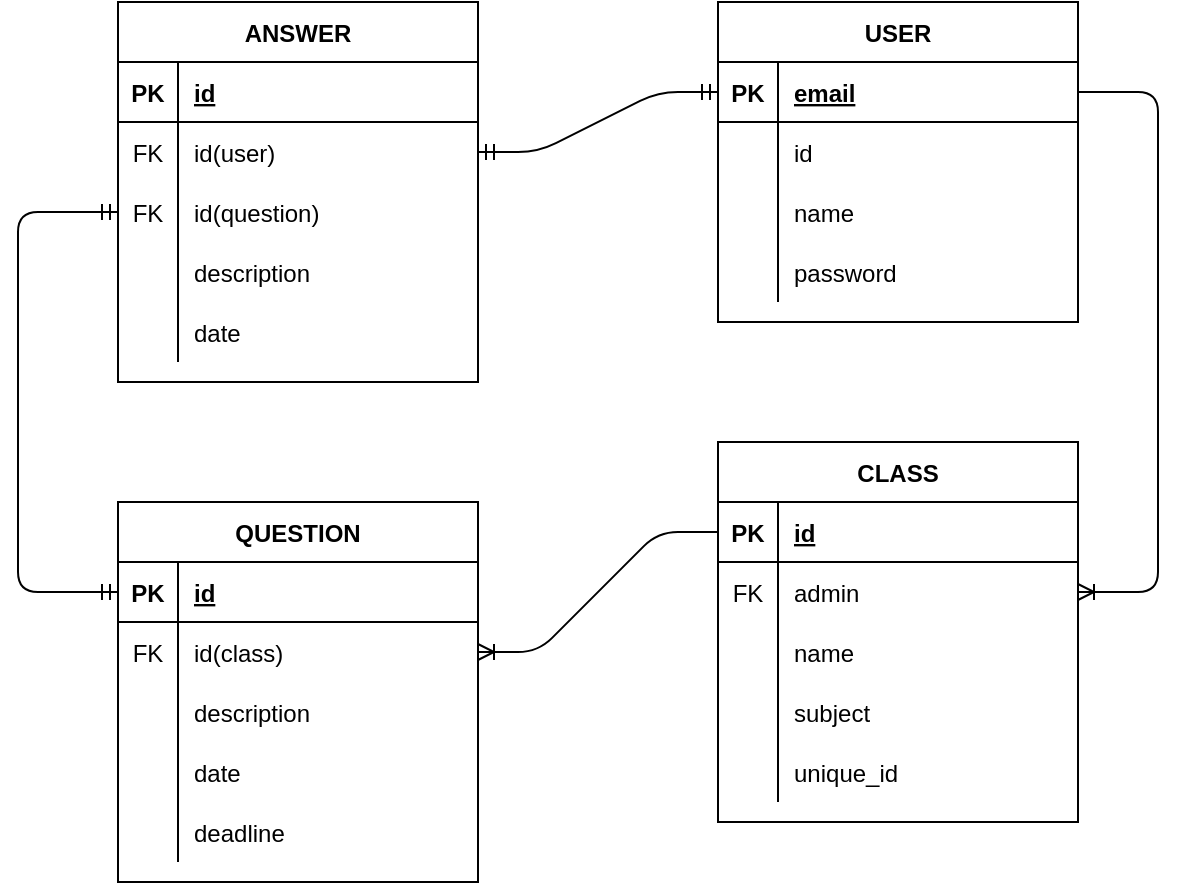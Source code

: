 <mxfile version="14.6.12" type="github">
  <diagram id="W_Eg1-opb3Ql67JinVQv" name="Page-1">
    <mxGraphModel dx="1427" dy="524" grid="0" gridSize="10" guides="1" tooltips="1" connect="1" arrows="1" fold="1" page="0" pageScale="1" pageWidth="850" pageHeight="1100" math="0" shadow="0">
      <root>
        <mxCell id="0" />
        <mxCell id="1" parent="0" />
        <mxCell id="wX3Mv3e7c8VZjzWklOIF-1" value="USER" style="shape=table;startSize=30;container=1;collapsible=1;childLayout=tableLayout;fixedRows=1;rowLines=0;fontStyle=1;align=center;resizeLast=1;" vertex="1" parent="1">
          <mxGeometry x="70" y="40" width="180" height="160" as="geometry" />
        </mxCell>
        <mxCell id="wX3Mv3e7c8VZjzWklOIF-2" value="" style="shape=partialRectangle;collapsible=0;dropTarget=0;pointerEvents=0;fillColor=none;top=0;left=0;bottom=1;right=0;points=[[0,0.5],[1,0.5]];portConstraint=eastwest;" vertex="1" parent="wX3Mv3e7c8VZjzWklOIF-1">
          <mxGeometry y="30" width="180" height="30" as="geometry" />
        </mxCell>
        <mxCell id="wX3Mv3e7c8VZjzWklOIF-3" value="PK" style="shape=partialRectangle;connectable=0;fillColor=none;top=0;left=0;bottom=0;right=0;fontStyle=1;overflow=hidden;" vertex="1" parent="wX3Mv3e7c8VZjzWklOIF-2">
          <mxGeometry width="30" height="30" as="geometry" />
        </mxCell>
        <mxCell id="wX3Mv3e7c8VZjzWklOIF-4" value="email" style="shape=partialRectangle;connectable=0;fillColor=none;top=0;left=0;bottom=0;right=0;align=left;spacingLeft=6;fontStyle=5;overflow=hidden;" vertex="1" parent="wX3Mv3e7c8VZjzWklOIF-2">
          <mxGeometry x="30" width="150" height="30" as="geometry" />
        </mxCell>
        <mxCell id="wX3Mv3e7c8VZjzWklOIF-5" value="" style="shape=partialRectangle;collapsible=0;dropTarget=0;pointerEvents=0;fillColor=none;top=0;left=0;bottom=0;right=0;points=[[0,0.5],[1,0.5]];portConstraint=eastwest;" vertex="1" parent="wX3Mv3e7c8VZjzWklOIF-1">
          <mxGeometry y="60" width="180" height="30" as="geometry" />
        </mxCell>
        <mxCell id="wX3Mv3e7c8VZjzWklOIF-6" value="" style="shape=partialRectangle;connectable=0;fillColor=none;top=0;left=0;bottom=0;right=0;editable=1;overflow=hidden;" vertex="1" parent="wX3Mv3e7c8VZjzWklOIF-5">
          <mxGeometry width="30" height="30" as="geometry" />
        </mxCell>
        <mxCell id="wX3Mv3e7c8VZjzWklOIF-7" value="id" style="shape=partialRectangle;connectable=0;fillColor=none;top=0;left=0;bottom=0;right=0;align=left;spacingLeft=6;overflow=hidden;" vertex="1" parent="wX3Mv3e7c8VZjzWklOIF-5">
          <mxGeometry x="30" width="150" height="30" as="geometry" />
        </mxCell>
        <mxCell id="wX3Mv3e7c8VZjzWklOIF-8" value="" style="shape=partialRectangle;collapsible=0;dropTarget=0;pointerEvents=0;fillColor=none;top=0;left=0;bottom=0;right=0;points=[[0,0.5],[1,0.5]];portConstraint=eastwest;" vertex="1" parent="wX3Mv3e7c8VZjzWklOIF-1">
          <mxGeometry y="90" width="180" height="30" as="geometry" />
        </mxCell>
        <mxCell id="wX3Mv3e7c8VZjzWklOIF-9" value="" style="shape=partialRectangle;connectable=0;fillColor=none;top=0;left=0;bottom=0;right=0;editable=1;overflow=hidden;" vertex="1" parent="wX3Mv3e7c8VZjzWklOIF-8">
          <mxGeometry width="30" height="30" as="geometry" />
        </mxCell>
        <mxCell id="wX3Mv3e7c8VZjzWklOIF-10" value="name" style="shape=partialRectangle;connectable=0;fillColor=none;top=0;left=0;bottom=0;right=0;align=left;spacingLeft=6;overflow=hidden;" vertex="1" parent="wX3Mv3e7c8VZjzWklOIF-8">
          <mxGeometry x="30" width="150" height="30" as="geometry" />
        </mxCell>
        <mxCell id="wX3Mv3e7c8VZjzWklOIF-11" value="" style="shape=partialRectangle;collapsible=0;dropTarget=0;pointerEvents=0;fillColor=none;top=0;left=0;bottom=0;right=0;points=[[0,0.5],[1,0.5]];portConstraint=eastwest;" vertex="1" parent="wX3Mv3e7c8VZjzWklOIF-1">
          <mxGeometry y="120" width="180" height="30" as="geometry" />
        </mxCell>
        <mxCell id="wX3Mv3e7c8VZjzWklOIF-12" value="" style="shape=partialRectangle;connectable=0;fillColor=none;top=0;left=0;bottom=0;right=0;editable=1;overflow=hidden;" vertex="1" parent="wX3Mv3e7c8VZjzWklOIF-11">
          <mxGeometry width="30" height="30" as="geometry" />
        </mxCell>
        <mxCell id="wX3Mv3e7c8VZjzWklOIF-13" value="password" style="shape=partialRectangle;connectable=0;fillColor=none;top=0;left=0;bottom=0;right=0;align=left;spacingLeft=6;overflow=hidden;" vertex="1" parent="wX3Mv3e7c8VZjzWklOIF-11">
          <mxGeometry x="30" width="150" height="30" as="geometry" />
        </mxCell>
        <mxCell id="wX3Mv3e7c8VZjzWklOIF-14" value="CLASS" style="shape=table;startSize=30;container=1;collapsible=1;childLayout=tableLayout;fixedRows=1;rowLines=0;fontStyle=1;align=center;resizeLast=1;" vertex="1" parent="1">
          <mxGeometry x="70" y="260" width="180" height="190" as="geometry" />
        </mxCell>
        <mxCell id="wX3Mv3e7c8VZjzWklOIF-15" value="" style="shape=partialRectangle;collapsible=0;dropTarget=0;pointerEvents=0;fillColor=none;top=0;left=0;bottom=1;right=0;points=[[0,0.5],[1,0.5]];portConstraint=eastwest;" vertex="1" parent="wX3Mv3e7c8VZjzWklOIF-14">
          <mxGeometry y="30" width="180" height="30" as="geometry" />
        </mxCell>
        <mxCell id="wX3Mv3e7c8VZjzWklOIF-16" value="PK" style="shape=partialRectangle;connectable=0;fillColor=none;top=0;left=0;bottom=0;right=0;fontStyle=1;overflow=hidden;" vertex="1" parent="wX3Mv3e7c8VZjzWklOIF-15">
          <mxGeometry width="30" height="30" as="geometry" />
        </mxCell>
        <mxCell id="wX3Mv3e7c8VZjzWklOIF-17" value="id" style="shape=partialRectangle;connectable=0;fillColor=none;top=0;left=0;bottom=0;right=0;align=left;spacingLeft=6;fontStyle=5;overflow=hidden;" vertex="1" parent="wX3Mv3e7c8VZjzWklOIF-15">
          <mxGeometry x="30" width="150" height="30" as="geometry" />
        </mxCell>
        <mxCell id="wX3Mv3e7c8VZjzWklOIF-18" value="" style="shape=partialRectangle;collapsible=0;dropTarget=0;pointerEvents=0;fillColor=none;top=0;left=0;bottom=0;right=0;points=[[0,0.5],[1,0.5]];portConstraint=eastwest;" vertex="1" parent="wX3Mv3e7c8VZjzWklOIF-14">
          <mxGeometry y="60" width="180" height="30" as="geometry" />
        </mxCell>
        <mxCell id="wX3Mv3e7c8VZjzWklOIF-19" value="FK" style="shape=partialRectangle;connectable=0;fillColor=none;top=0;left=0;bottom=0;right=0;editable=1;overflow=hidden;" vertex="1" parent="wX3Mv3e7c8VZjzWklOIF-18">
          <mxGeometry width="30" height="30" as="geometry" />
        </mxCell>
        <mxCell id="wX3Mv3e7c8VZjzWklOIF-20" value="admin" style="shape=partialRectangle;connectable=0;fillColor=none;top=0;left=0;bottom=0;right=0;align=left;spacingLeft=6;overflow=hidden;" vertex="1" parent="wX3Mv3e7c8VZjzWklOIF-18">
          <mxGeometry x="30" width="150" height="30" as="geometry" />
        </mxCell>
        <mxCell id="wX3Mv3e7c8VZjzWklOIF-21" value="" style="shape=partialRectangle;collapsible=0;dropTarget=0;pointerEvents=0;fillColor=none;top=0;left=0;bottom=0;right=0;points=[[0,0.5],[1,0.5]];portConstraint=eastwest;" vertex="1" parent="wX3Mv3e7c8VZjzWklOIF-14">
          <mxGeometry y="90" width="180" height="30" as="geometry" />
        </mxCell>
        <mxCell id="wX3Mv3e7c8VZjzWklOIF-22" value="" style="shape=partialRectangle;connectable=0;fillColor=none;top=0;left=0;bottom=0;right=0;editable=1;overflow=hidden;" vertex="1" parent="wX3Mv3e7c8VZjzWklOIF-21">
          <mxGeometry width="30" height="30" as="geometry" />
        </mxCell>
        <mxCell id="wX3Mv3e7c8VZjzWklOIF-23" value="name" style="shape=partialRectangle;connectable=0;fillColor=none;top=0;left=0;bottom=0;right=0;align=left;spacingLeft=6;overflow=hidden;" vertex="1" parent="wX3Mv3e7c8VZjzWklOIF-21">
          <mxGeometry x="30" width="150" height="30" as="geometry" />
        </mxCell>
        <mxCell id="wX3Mv3e7c8VZjzWklOIF-24" value="" style="shape=partialRectangle;collapsible=0;dropTarget=0;pointerEvents=0;fillColor=none;top=0;left=0;bottom=0;right=0;points=[[0,0.5],[1,0.5]];portConstraint=eastwest;" vertex="1" parent="wX3Mv3e7c8VZjzWklOIF-14">
          <mxGeometry y="120" width="180" height="30" as="geometry" />
        </mxCell>
        <mxCell id="wX3Mv3e7c8VZjzWklOIF-25" value="" style="shape=partialRectangle;connectable=0;fillColor=none;top=0;left=0;bottom=0;right=0;editable=1;overflow=hidden;" vertex="1" parent="wX3Mv3e7c8VZjzWklOIF-24">
          <mxGeometry width="30" height="30" as="geometry" />
        </mxCell>
        <mxCell id="wX3Mv3e7c8VZjzWklOIF-26" value="subject" style="shape=partialRectangle;connectable=0;fillColor=none;top=0;left=0;bottom=0;right=0;align=left;spacingLeft=6;overflow=hidden;" vertex="1" parent="wX3Mv3e7c8VZjzWklOIF-24">
          <mxGeometry x="30" width="150" height="30" as="geometry" />
        </mxCell>
        <mxCell id="wX3Mv3e7c8VZjzWklOIF-27" value="" style="shape=partialRectangle;collapsible=0;dropTarget=0;pointerEvents=0;fillColor=none;top=0;left=0;bottom=0;right=0;points=[[0,0.5],[1,0.5]];portConstraint=eastwest;" vertex="1" parent="wX3Mv3e7c8VZjzWklOIF-14">
          <mxGeometry y="150" width="180" height="30" as="geometry" />
        </mxCell>
        <mxCell id="wX3Mv3e7c8VZjzWklOIF-28" value="" style="shape=partialRectangle;connectable=0;fillColor=none;top=0;left=0;bottom=0;right=0;editable=1;overflow=hidden;" vertex="1" parent="wX3Mv3e7c8VZjzWklOIF-27">
          <mxGeometry width="30" height="30" as="geometry" />
        </mxCell>
        <mxCell id="wX3Mv3e7c8VZjzWklOIF-29" value="unique_id" style="shape=partialRectangle;connectable=0;fillColor=none;top=0;left=0;bottom=0;right=0;align=left;spacingLeft=6;overflow=hidden;" vertex="1" parent="wX3Mv3e7c8VZjzWklOIF-27">
          <mxGeometry x="30" width="150" height="30" as="geometry" />
        </mxCell>
        <mxCell id="wX3Mv3e7c8VZjzWklOIF-30" value="QUESTION" style="shape=table;startSize=30;container=1;collapsible=1;childLayout=tableLayout;fixedRows=1;rowLines=0;fontStyle=1;align=center;resizeLast=1;" vertex="1" parent="1">
          <mxGeometry x="-230" y="290" width="180" height="190" as="geometry" />
        </mxCell>
        <mxCell id="wX3Mv3e7c8VZjzWklOIF-31" value="" style="shape=partialRectangle;collapsible=0;dropTarget=0;pointerEvents=0;fillColor=none;top=0;left=0;bottom=1;right=0;points=[[0,0.5],[1,0.5]];portConstraint=eastwest;" vertex="1" parent="wX3Mv3e7c8VZjzWklOIF-30">
          <mxGeometry y="30" width="180" height="30" as="geometry" />
        </mxCell>
        <mxCell id="wX3Mv3e7c8VZjzWklOIF-32" value="PK" style="shape=partialRectangle;connectable=0;fillColor=none;top=0;left=0;bottom=0;right=0;fontStyle=1;overflow=hidden;" vertex="1" parent="wX3Mv3e7c8VZjzWklOIF-31">
          <mxGeometry width="30" height="30" as="geometry" />
        </mxCell>
        <mxCell id="wX3Mv3e7c8VZjzWklOIF-33" value="id" style="shape=partialRectangle;connectable=0;fillColor=none;top=0;left=0;bottom=0;right=0;align=left;spacingLeft=6;fontStyle=5;overflow=hidden;" vertex="1" parent="wX3Mv3e7c8VZjzWklOIF-31">
          <mxGeometry x="30" width="150" height="30" as="geometry" />
        </mxCell>
        <mxCell id="wX3Mv3e7c8VZjzWklOIF-34" value="" style="shape=partialRectangle;collapsible=0;dropTarget=0;pointerEvents=0;fillColor=none;top=0;left=0;bottom=0;right=0;points=[[0,0.5],[1,0.5]];portConstraint=eastwest;" vertex="1" parent="wX3Mv3e7c8VZjzWklOIF-30">
          <mxGeometry y="60" width="180" height="30" as="geometry" />
        </mxCell>
        <mxCell id="wX3Mv3e7c8VZjzWklOIF-35" value="FK" style="shape=partialRectangle;connectable=0;fillColor=none;top=0;left=0;bottom=0;right=0;editable=1;overflow=hidden;" vertex="1" parent="wX3Mv3e7c8VZjzWklOIF-34">
          <mxGeometry width="30" height="30" as="geometry" />
        </mxCell>
        <mxCell id="wX3Mv3e7c8VZjzWklOIF-36" value="id(class)" style="shape=partialRectangle;connectable=0;fillColor=none;top=0;left=0;bottom=0;right=0;align=left;spacingLeft=6;overflow=hidden;" vertex="1" parent="wX3Mv3e7c8VZjzWklOIF-34">
          <mxGeometry x="30" width="150" height="30" as="geometry" />
        </mxCell>
        <mxCell id="wX3Mv3e7c8VZjzWklOIF-37" value="" style="shape=partialRectangle;collapsible=0;dropTarget=0;pointerEvents=0;fillColor=none;top=0;left=0;bottom=0;right=0;points=[[0,0.5],[1,0.5]];portConstraint=eastwest;" vertex="1" parent="wX3Mv3e7c8VZjzWklOIF-30">
          <mxGeometry y="90" width="180" height="30" as="geometry" />
        </mxCell>
        <mxCell id="wX3Mv3e7c8VZjzWklOIF-38" value="" style="shape=partialRectangle;connectable=0;fillColor=none;top=0;left=0;bottom=0;right=0;editable=1;overflow=hidden;" vertex="1" parent="wX3Mv3e7c8VZjzWklOIF-37">
          <mxGeometry width="30" height="30" as="geometry" />
        </mxCell>
        <mxCell id="wX3Mv3e7c8VZjzWklOIF-39" value="description" style="shape=partialRectangle;connectable=0;fillColor=none;top=0;left=0;bottom=0;right=0;align=left;spacingLeft=6;overflow=hidden;" vertex="1" parent="wX3Mv3e7c8VZjzWklOIF-37">
          <mxGeometry x="30" width="150" height="30" as="geometry" />
        </mxCell>
        <mxCell id="wX3Mv3e7c8VZjzWklOIF-40" value="" style="shape=partialRectangle;collapsible=0;dropTarget=0;pointerEvents=0;fillColor=none;top=0;left=0;bottom=0;right=0;points=[[0,0.5],[1,0.5]];portConstraint=eastwest;" vertex="1" parent="wX3Mv3e7c8VZjzWklOIF-30">
          <mxGeometry y="120" width="180" height="30" as="geometry" />
        </mxCell>
        <mxCell id="wX3Mv3e7c8VZjzWklOIF-41" value="" style="shape=partialRectangle;connectable=0;fillColor=none;top=0;left=0;bottom=0;right=0;editable=1;overflow=hidden;" vertex="1" parent="wX3Mv3e7c8VZjzWklOIF-40">
          <mxGeometry width="30" height="30" as="geometry" />
        </mxCell>
        <mxCell id="wX3Mv3e7c8VZjzWklOIF-42" value="date" style="shape=partialRectangle;connectable=0;fillColor=none;top=0;left=0;bottom=0;right=0;align=left;spacingLeft=6;overflow=hidden;" vertex="1" parent="wX3Mv3e7c8VZjzWklOIF-40">
          <mxGeometry x="30" width="150" height="30" as="geometry" />
        </mxCell>
        <mxCell id="wX3Mv3e7c8VZjzWklOIF-43" value="" style="shape=partialRectangle;collapsible=0;dropTarget=0;pointerEvents=0;fillColor=none;top=0;left=0;bottom=0;right=0;points=[[0,0.5],[1,0.5]];portConstraint=eastwest;" vertex="1" parent="wX3Mv3e7c8VZjzWklOIF-30">
          <mxGeometry y="150" width="180" height="30" as="geometry" />
        </mxCell>
        <mxCell id="wX3Mv3e7c8VZjzWklOIF-44" value="" style="shape=partialRectangle;connectable=0;fillColor=none;top=0;left=0;bottom=0;right=0;editable=1;overflow=hidden;" vertex="1" parent="wX3Mv3e7c8VZjzWklOIF-43">
          <mxGeometry width="30" height="30" as="geometry" />
        </mxCell>
        <mxCell id="wX3Mv3e7c8VZjzWklOIF-45" value="deadline" style="shape=partialRectangle;connectable=0;fillColor=none;top=0;left=0;bottom=0;right=0;align=left;spacingLeft=6;overflow=hidden;" vertex="1" parent="wX3Mv3e7c8VZjzWklOIF-43">
          <mxGeometry x="30" width="150" height="30" as="geometry" />
        </mxCell>
        <mxCell id="wX3Mv3e7c8VZjzWklOIF-46" value="ANSWER" style="shape=table;startSize=30;container=1;collapsible=1;childLayout=tableLayout;fixedRows=1;rowLines=0;fontStyle=1;align=center;resizeLast=1;" vertex="1" parent="1">
          <mxGeometry x="-230" y="40" width="180" height="190" as="geometry" />
        </mxCell>
        <mxCell id="wX3Mv3e7c8VZjzWklOIF-47" value="" style="shape=partialRectangle;collapsible=0;dropTarget=0;pointerEvents=0;fillColor=none;top=0;left=0;bottom=1;right=0;points=[[0,0.5],[1,0.5]];portConstraint=eastwest;" vertex="1" parent="wX3Mv3e7c8VZjzWklOIF-46">
          <mxGeometry y="30" width="180" height="30" as="geometry" />
        </mxCell>
        <mxCell id="wX3Mv3e7c8VZjzWklOIF-48" value="PK" style="shape=partialRectangle;connectable=0;fillColor=none;top=0;left=0;bottom=0;right=0;fontStyle=1;overflow=hidden;" vertex="1" parent="wX3Mv3e7c8VZjzWklOIF-47">
          <mxGeometry width="30" height="30" as="geometry" />
        </mxCell>
        <mxCell id="wX3Mv3e7c8VZjzWklOIF-49" value="id" style="shape=partialRectangle;connectable=0;fillColor=none;top=0;left=0;bottom=0;right=0;align=left;spacingLeft=6;fontStyle=5;overflow=hidden;" vertex="1" parent="wX3Mv3e7c8VZjzWklOIF-47">
          <mxGeometry x="30" width="150" height="30" as="geometry" />
        </mxCell>
        <mxCell id="wX3Mv3e7c8VZjzWklOIF-50" value="" style="shape=partialRectangle;collapsible=0;dropTarget=0;pointerEvents=0;fillColor=none;top=0;left=0;bottom=0;right=0;points=[[0,0.5],[1,0.5]];portConstraint=eastwest;" vertex="1" parent="wX3Mv3e7c8VZjzWklOIF-46">
          <mxGeometry y="60" width="180" height="30" as="geometry" />
        </mxCell>
        <mxCell id="wX3Mv3e7c8VZjzWklOIF-51" value="FK" style="shape=partialRectangle;connectable=0;fillColor=none;top=0;left=0;bottom=0;right=0;editable=1;overflow=hidden;" vertex="1" parent="wX3Mv3e7c8VZjzWklOIF-50">
          <mxGeometry width="30" height="30" as="geometry" />
        </mxCell>
        <mxCell id="wX3Mv3e7c8VZjzWklOIF-52" value="id(user)" style="shape=partialRectangle;connectable=0;fillColor=none;top=0;left=0;bottom=0;right=0;align=left;spacingLeft=6;overflow=hidden;" vertex="1" parent="wX3Mv3e7c8VZjzWklOIF-50">
          <mxGeometry x="30" width="150" height="30" as="geometry" />
        </mxCell>
        <mxCell id="wX3Mv3e7c8VZjzWklOIF-53" value="" style="shape=partialRectangle;collapsible=0;dropTarget=0;pointerEvents=0;fillColor=none;top=0;left=0;bottom=0;right=0;points=[[0,0.5],[1,0.5]];portConstraint=eastwest;" vertex="1" parent="wX3Mv3e7c8VZjzWklOIF-46">
          <mxGeometry y="90" width="180" height="30" as="geometry" />
        </mxCell>
        <mxCell id="wX3Mv3e7c8VZjzWklOIF-54" value="FK" style="shape=partialRectangle;connectable=0;fillColor=none;top=0;left=0;bottom=0;right=0;editable=1;overflow=hidden;" vertex="1" parent="wX3Mv3e7c8VZjzWklOIF-53">
          <mxGeometry width="30" height="30" as="geometry" />
        </mxCell>
        <mxCell id="wX3Mv3e7c8VZjzWklOIF-55" value="id(question)" style="shape=partialRectangle;connectable=0;fillColor=none;top=0;left=0;bottom=0;right=0;align=left;spacingLeft=6;overflow=hidden;" vertex="1" parent="wX3Mv3e7c8VZjzWklOIF-53">
          <mxGeometry x="30" width="150" height="30" as="geometry" />
        </mxCell>
        <mxCell id="wX3Mv3e7c8VZjzWklOIF-56" value="" style="shape=partialRectangle;collapsible=0;dropTarget=0;pointerEvents=0;fillColor=none;top=0;left=0;bottom=0;right=0;points=[[0,0.5],[1,0.5]];portConstraint=eastwest;" vertex="1" parent="wX3Mv3e7c8VZjzWklOIF-46">
          <mxGeometry y="120" width="180" height="30" as="geometry" />
        </mxCell>
        <mxCell id="wX3Mv3e7c8VZjzWklOIF-57" value="" style="shape=partialRectangle;connectable=0;fillColor=none;top=0;left=0;bottom=0;right=0;editable=1;overflow=hidden;" vertex="1" parent="wX3Mv3e7c8VZjzWklOIF-56">
          <mxGeometry width="30" height="30" as="geometry" />
        </mxCell>
        <mxCell id="wX3Mv3e7c8VZjzWklOIF-58" value="description" style="shape=partialRectangle;connectable=0;fillColor=none;top=0;left=0;bottom=0;right=0;align=left;spacingLeft=6;overflow=hidden;" vertex="1" parent="wX3Mv3e7c8VZjzWklOIF-56">
          <mxGeometry x="30" width="150" height="30" as="geometry" />
        </mxCell>
        <mxCell id="wX3Mv3e7c8VZjzWklOIF-59" value="" style="shape=partialRectangle;collapsible=0;dropTarget=0;pointerEvents=0;fillColor=none;top=0;left=0;bottom=0;right=0;points=[[0,0.5],[1,0.5]];portConstraint=eastwest;" vertex="1" parent="wX3Mv3e7c8VZjzWklOIF-46">
          <mxGeometry y="150" width="180" height="30" as="geometry" />
        </mxCell>
        <mxCell id="wX3Mv3e7c8VZjzWklOIF-60" value="" style="shape=partialRectangle;connectable=0;fillColor=none;top=0;left=0;bottom=0;right=0;editable=1;overflow=hidden;" vertex="1" parent="wX3Mv3e7c8VZjzWklOIF-59">
          <mxGeometry width="30" height="30" as="geometry" />
        </mxCell>
        <mxCell id="wX3Mv3e7c8VZjzWklOIF-61" value="date" style="shape=partialRectangle;connectable=0;fillColor=none;top=0;left=0;bottom=0;right=0;align=left;spacingLeft=6;overflow=hidden;" vertex="1" parent="wX3Mv3e7c8VZjzWklOIF-59">
          <mxGeometry x="30" width="150" height="30" as="geometry" />
        </mxCell>
        <mxCell id="wX3Mv3e7c8VZjzWklOIF-62" value="" style="edgeStyle=orthogonalEdgeStyle;fontSize=12;html=1;endArrow=ERoneToMany;exitX=1;exitY=0.5;exitDx=0;exitDy=0;" edge="1" parent="1" source="wX3Mv3e7c8VZjzWklOIF-2" target="wX3Mv3e7c8VZjzWklOIF-18">
          <mxGeometry width="100" height="100" relative="1" as="geometry">
            <mxPoint x="310" y="170" as="sourcePoint" />
            <mxPoint x="410" y="70" as="targetPoint" />
            <Array as="points">
              <mxPoint x="290" y="85" />
              <mxPoint x="290" y="335" />
            </Array>
          </mxGeometry>
        </mxCell>
        <mxCell id="wX3Mv3e7c8VZjzWklOIF-63" value="" style="edgeStyle=entityRelationEdgeStyle;fontSize=12;html=1;endArrow=ERoneToMany;exitX=0;exitY=0.5;exitDx=0;exitDy=0;entryX=1;entryY=0.5;entryDx=0;entryDy=0;" edge="1" parent="1" source="wX3Mv3e7c8VZjzWklOIF-15" target="wX3Mv3e7c8VZjzWklOIF-34">
          <mxGeometry width="100" height="100" relative="1" as="geometry">
            <mxPoint y="600" as="sourcePoint" />
            <mxPoint x="100" y="500" as="targetPoint" />
          </mxGeometry>
        </mxCell>
        <mxCell id="wX3Mv3e7c8VZjzWklOIF-64" value="" style="fontSize=12;html=1;endArrow=ERmandOne;startArrow=ERmandOne;exitX=0;exitY=0.5;exitDx=0;exitDy=0;entryX=0;entryY=0.5;entryDx=0;entryDy=0;edgeStyle=orthogonalEdgeStyle;" edge="1" parent="1" source="wX3Mv3e7c8VZjzWklOIF-53" target="wX3Mv3e7c8VZjzWklOIF-31">
          <mxGeometry width="100" height="100" relative="1" as="geometry">
            <mxPoint x="-410" y="250" as="sourcePoint" />
            <mxPoint x="-370" y="430" as="targetPoint" />
            <Array as="points">
              <mxPoint x="-280" y="145" />
              <mxPoint x="-280" y="335" />
            </Array>
          </mxGeometry>
        </mxCell>
        <mxCell id="wX3Mv3e7c8VZjzWklOIF-65" value="" style="edgeStyle=entityRelationEdgeStyle;fontSize=12;html=1;endArrow=ERmandOne;startArrow=ERmandOne;entryX=0;entryY=0.5;entryDx=0;entryDy=0;exitX=1;exitY=0.5;exitDx=0;exitDy=0;" edge="1" parent="1" source="wX3Mv3e7c8VZjzWklOIF-50" target="wX3Mv3e7c8VZjzWklOIF-2">
          <mxGeometry width="100" height="100" relative="1" as="geometry">
            <mxPoint x="-310" y="180" as="sourcePoint" />
            <mxPoint x="-210" y="80" as="targetPoint" />
          </mxGeometry>
        </mxCell>
      </root>
    </mxGraphModel>
  </diagram>
</mxfile>
